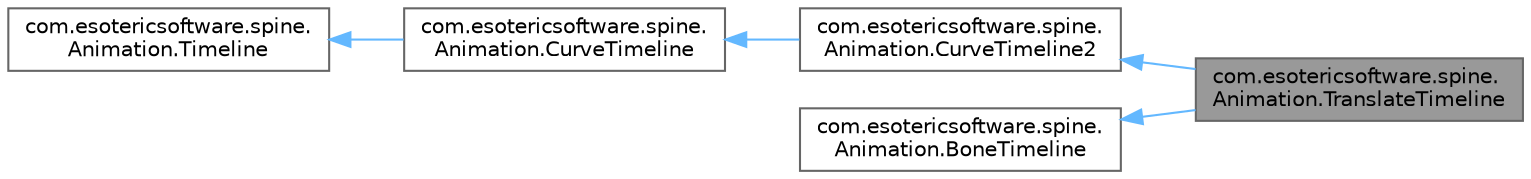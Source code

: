 digraph "com.esotericsoftware.spine.Animation.TranslateTimeline"
{
 // LATEX_PDF_SIZE
  bgcolor="transparent";
  edge [fontname=Helvetica,fontsize=10,labelfontname=Helvetica,labelfontsize=10];
  node [fontname=Helvetica,fontsize=10,shape=box,height=0.2,width=0.4];
  rankdir="LR";
  Node1 [id="Node000001",label="com.esotericsoftware.spine.\lAnimation.TranslateTimeline",height=0.2,width=0.4,color="gray40", fillcolor="grey60", style="filled", fontcolor="black",tooltip=" "];
  Node2 -> Node1 [id="edge1_Node000001_Node000002",dir="back",color="steelblue1",style="solid",tooltip=" "];
  Node2 [id="Node000002",label="com.esotericsoftware.spine.\lAnimation.CurveTimeline2",height=0.2,width=0.4,color="gray40", fillcolor="white", style="filled",URL="$classcom_1_1esotericsoftware_1_1spine_1_1_animation_1_1_curve_timeline2.html",tooltip=" "];
  Node3 -> Node2 [id="edge2_Node000002_Node000003",dir="back",color="steelblue1",style="solid",tooltip=" "];
  Node3 [id="Node000003",label="com.esotericsoftware.spine.\lAnimation.CurveTimeline",height=0.2,width=0.4,color="gray40", fillcolor="white", style="filled",URL="$classcom_1_1esotericsoftware_1_1spine_1_1_animation_1_1_curve_timeline.html",tooltip=" "];
  Node4 -> Node3 [id="edge3_Node000003_Node000004",dir="back",color="steelblue1",style="solid",tooltip=" "];
  Node4 [id="Node000004",label="com.esotericsoftware.spine.\lAnimation.Timeline",height=0.2,width=0.4,color="gray40", fillcolor="white", style="filled",URL="$classcom_1_1esotericsoftware_1_1spine_1_1_animation_1_1_timeline.html",tooltip=" "];
  Node5 -> Node1 [id="edge4_Node000001_Node000005",dir="back",color="steelblue1",style="solid",tooltip=" "];
  Node5 [id="Node000005",label="com.esotericsoftware.spine.\lAnimation.BoneTimeline",height=0.2,width=0.4,color="gray40", fillcolor="white", style="filled",URL="$interfacecom_1_1esotericsoftware_1_1spine_1_1_animation_1_1_bone_timeline.html",tooltip=" "];
}
